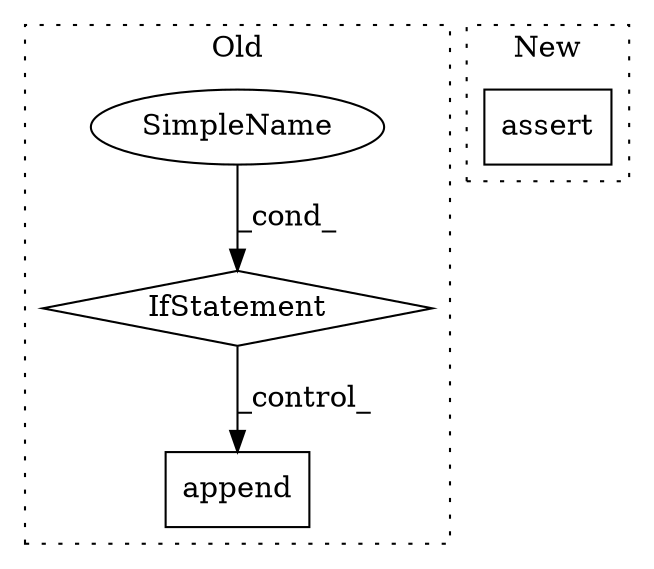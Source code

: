 digraph G {
subgraph cluster0 {
1 [label="append" a="32" s="5786,5799" l="7,1" shape="box"];
3 [label="IfStatement" a="25" s="5703,5758" l="4,2" shape="diamond"];
4 [label="SimpleName" a="42" s="" l="" shape="ellipse"];
label = "Old";
style="dotted";
}
subgraph cluster1 {
2 [label="assert" a="6" s="8049" l="7" shape="box"];
label = "New";
style="dotted";
}
3 -> 1 [label="_control_"];
4 -> 3 [label="_cond_"];
}